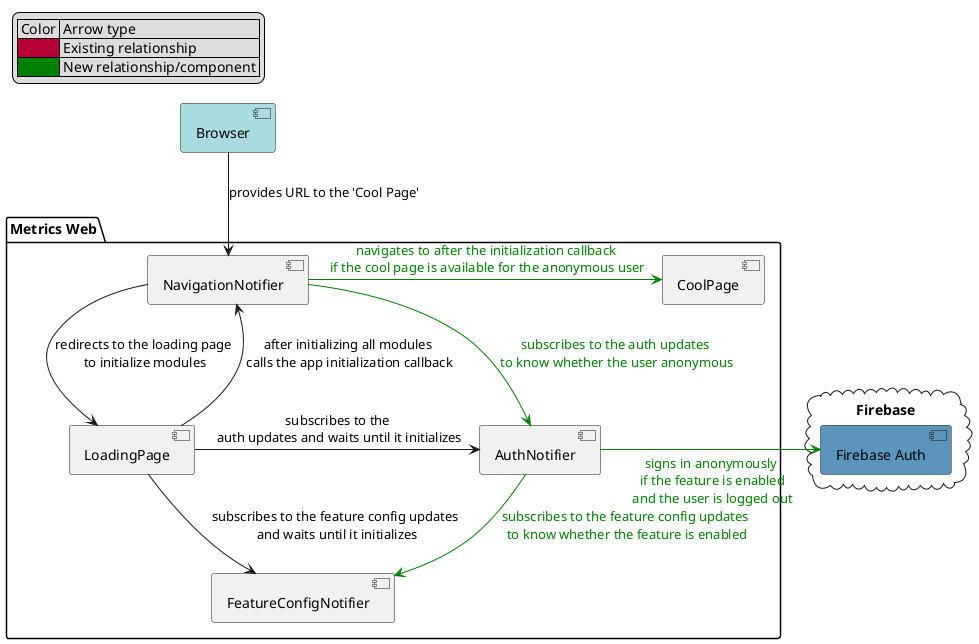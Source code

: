 @startuml public_dashboard_architecture_components_diagram

legend top left
    | Color | Arrow type |
    |<#B70033>| Existing relationship |
    |<#Green>| New relationship/component |
endlegend

component Browser #A9DCDF

package "Metrics Web" {
    component "LoadingPage" as loading_page
    component "AuthNotifier" as auth
    component "FeatureConfigNotifier" as feature_config
    component "NavigationNotifier" as navigation
    component "CoolPage" as cool_page
}

cloud "Firebase" {
    component "Firebase Auth" as firebase_auth #5B95BB
}

Browser --> navigation: provides URL to the 'Cool Page'
navigation --> loading_page: redirects to the loading page\n to initialize modules
loading_page -> auth: subscribes to the\n auth updates and waits until it initializes
loading_page --> feature_config: subscribes to the feature config updates\n and waits until it initializes
auth -[#green]right-> firebase_auth: <color:green>signs in anonymously\n <color:green>if the feature is enabled\n <color:green>and the user is logged out
auth -[#green]-> feature_config: <color:green>subscribes to the feature config updates\n <color:green>to know whether the feature is enabled
loading_page -up-> navigation: after initializing all modules\n calls the app initialization callback
navigation -[#green]right-> cool_page: <color:green>navigates to after the initialization callback\n <color:green>if the cool page is available for the anonymous user
navigation -[#green]> auth: <color:green>subscribes to the auth updates\n <color:green>to know whether the user anonymous

@enduml
